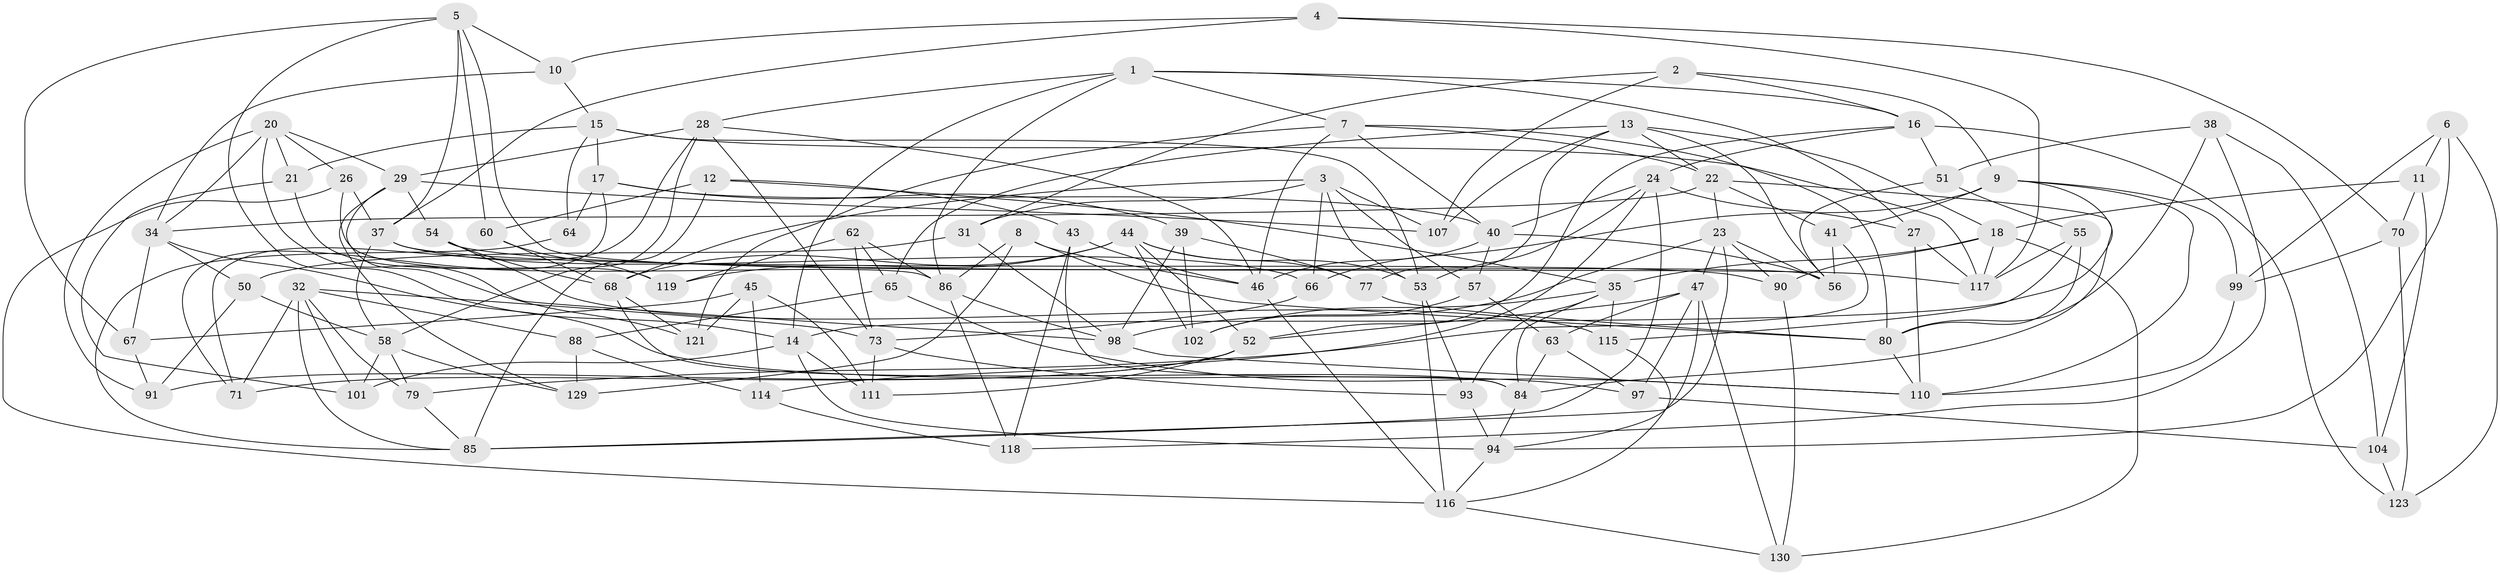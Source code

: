 // original degree distribution, {4: 1.0}
// Generated by graph-tools (version 1.1) at 2025/11/02/27/25 16:11:48]
// undirected, 91 vertices, 221 edges
graph export_dot {
graph [start="1"]
  node [color=gray90,style=filled];
  1 [super="+128"];
  2;
  3 [super="+78"];
  4;
  5 [super="+30"];
  6;
  7 [super="+36"];
  8;
  9 [super="+100"];
  10;
  11;
  12;
  13 [super="+82"];
  14 [super="+131"];
  15 [super="+19"];
  16 [super="+124"];
  17 [super="+96"];
  18 [super="+72"];
  20 [super="+33"];
  21;
  22 [super="+69"];
  23 [super="+61"];
  24 [super="+25"];
  26;
  27;
  28 [super="+74"];
  29 [super="+49"];
  31;
  32 [super="+92"];
  34 [super="+48"];
  35 [super="+81"];
  37 [super="+42"];
  38;
  39;
  40 [super="+127"];
  41;
  43;
  44 [super="+83"];
  45;
  46 [super="+89"];
  47 [super="+75"];
  50;
  51;
  52 [super="+103"];
  53 [super="+59"];
  54;
  55;
  56 [super="+95"];
  57;
  58 [super="+76"];
  60;
  62;
  63;
  64;
  65;
  66;
  67;
  68 [super="+106"];
  70;
  71;
  73 [super="+126"];
  77;
  79;
  80 [super="+122"];
  84 [super="+87"];
  85 [super="+105"];
  86 [super="+112"];
  88;
  90;
  91;
  93;
  94 [super="+109"];
  97;
  98 [super="+108"];
  99;
  101;
  102;
  104;
  107;
  110 [super="+113"];
  111;
  114;
  115;
  116 [super="+120"];
  117 [super="+125"];
  118;
  119;
  121;
  123;
  129;
  130;
  1 -- 7;
  1 -- 27;
  1 -- 14;
  1 -- 16;
  1 -- 28;
  1 -- 86;
  2 -- 31;
  2 -- 107;
  2 -- 9;
  2 -- 16;
  3 -- 66;
  3 -- 57;
  3 -- 68;
  3 -- 107;
  3 -- 53;
  3 -- 31;
  4 -- 70;
  4 -- 37;
  4 -- 10;
  4 -- 117;
  5 -- 56;
  5 -- 60;
  5 -- 14;
  5 -- 37;
  5 -- 10;
  5 -- 67;
  6 -- 11;
  6 -- 94;
  6 -- 99;
  6 -- 123;
  7 -- 22;
  7 -- 121;
  7 -- 40;
  7 -- 80;
  7 -- 46;
  8 -- 80;
  8 -- 46;
  8 -- 129;
  8 -- 86;
  9 -- 99;
  9 -- 14;
  9 -- 41;
  9 -- 66;
  9 -- 110;
  10 -- 34;
  10 -- 15;
  11 -- 104;
  11 -- 70;
  11 -- 18;
  12 -- 35;
  12 -- 60;
  12 -- 43;
  12 -- 85;
  13 -- 77;
  13 -- 56;
  13 -- 22;
  13 -- 65;
  13 -- 107;
  13 -- 18;
  14 -- 101;
  14 -- 94;
  14 -- 111;
  15 -- 64;
  15 -- 53;
  15 -- 17;
  15 -- 21;
  15 -- 117;
  16 -- 51;
  16 -- 52;
  16 -- 24;
  16 -- 123;
  17 -- 64 [weight=2];
  17 -- 71;
  17 -- 39;
  17 -- 40;
  18 -- 130;
  18 -- 90;
  18 -- 35;
  18 -- 117;
  20 -- 34;
  20 -- 21;
  20 -- 91;
  20 -- 26;
  20 -- 29;
  20 -- 98;
  21 -- 119;
  21 -- 101;
  22 -- 41;
  22 -- 84;
  22 -- 34;
  22 -- 23;
  23 -- 85;
  23 -- 56;
  23 -- 98;
  23 -- 90;
  23 -- 47;
  24 -- 114;
  24 -- 85;
  24 -- 27;
  24 -- 40;
  24 -- 53;
  26 -- 116;
  26 -- 86;
  26 -- 37;
  27 -- 110;
  27 -- 117;
  28 -- 29;
  28 -- 46;
  28 -- 73;
  28 -- 58;
  28 -- 71;
  29 -- 107;
  29 -- 121;
  29 -- 129;
  29 -- 54;
  31 -- 50;
  31 -- 98;
  32 -- 85;
  32 -- 101;
  32 -- 88;
  32 -- 73;
  32 -- 79;
  32 -- 71;
  34 -- 67;
  34 -- 97;
  34 -- 50;
  35 -- 115;
  35 -- 84;
  35 -- 93;
  35 -- 102;
  37 -- 90;
  37 -- 66;
  37 -- 58;
  38 -- 118;
  38 -- 80;
  38 -- 51;
  38 -- 104;
  39 -- 102;
  39 -- 77;
  39 -- 98;
  40 -- 57;
  40 -- 56;
  40 -- 46;
  41 -- 79;
  41 -- 56;
  43 -- 118;
  43 -- 46;
  43 -- 84;
  44 -- 77;
  44 -- 119;
  44 -- 53;
  44 -- 102;
  44 -- 68;
  44 -- 52;
  45 -- 67;
  45 -- 114;
  45 -- 121;
  45 -- 111;
  46 -- 116;
  47 -- 63;
  47 -- 97;
  47 -- 52;
  47 -- 130;
  47 -- 94;
  50 -- 91;
  50 -- 58;
  51 -- 56;
  51 -- 55;
  52 -- 91;
  52 -- 111;
  52 -- 71;
  53 -- 116;
  53 -- 93;
  54 -- 115;
  54 -- 117;
  54 -- 68;
  55 -- 117;
  55 -- 115;
  55 -- 80;
  57 -- 102;
  57 -- 63;
  58 -- 129;
  58 -- 101;
  58 -- 79;
  60 -- 119;
  60 -- 68;
  62 -- 73;
  62 -- 119;
  62 -- 86;
  62 -- 65;
  63 -- 84;
  63 -- 97;
  64 -- 85;
  65 -- 88;
  65 -- 110;
  66 -- 73;
  67 -- 91;
  68 -- 121;
  68 -- 84;
  70 -- 123;
  70 -- 99;
  73 -- 93;
  73 -- 111;
  77 -- 80;
  79 -- 85;
  80 -- 110;
  84 -- 94;
  86 -- 118;
  86 -- 98;
  88 -- 129;
  88 -- 114;
  90 -- 130;
  93 -- 94;
  94 -- 116;
  97 -- 104;
  98 -- 110;
  99 -- 110;
  104 -- 123;
  114 -- 118;
  115 -- 116;
  116 -- 130;
}
